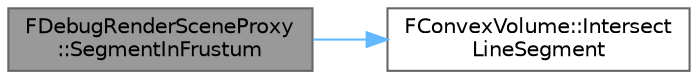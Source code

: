 digraph "FDebugRenderSceneProxy::SegmentInFrustum"
{
 // INTERACTIVE_SVG=YES
 // LATEX_PDF_SIZE
  bgcolor="transparent";
  edge [fontname=Helvetica,fontsize=10,labelfontname=Helvetica,labelfontsize=10];
  node [fontname=Helvetica,fontsize=10,shape=box,height=0.2,width=0.4];
  rankdir="LR";
  Node1 [id="Node000001",label="FDebugRenderSceneProxy\l::SegmentInFrustum",height=0.2,width=0.4,color="gray40", fillcolor="grey60", style="filled", fontcolor="black",tooltip=" "];
  Node1 -> Node2 [id="edge1_Node000001_Node000002",color="steelblue1",style="solid",tooltip=" "];
  Node2 [id="Node000002",label="FConvexVolume::Intersect\lLineSegment",height=0.2,width=0.4,color="grey40", fillcolor="white", style="filled",URL="$d3/d5e/structFConvexVolume.html#a40ed00be4a51e11b63f03b3e8c706529",tooltip="Intersection test with line segment."];
}
